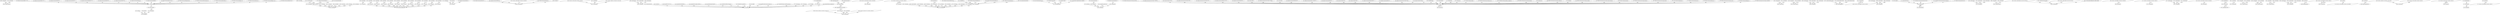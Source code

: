 digraph G {
  3089 [ label="3089: /usr/bin/dash" shape="box" ];
  3092 [ label="3092: /usr/bin/run-parts" shape="box" ];
  117 [ label="117: /usr/bin/curl" shape="box" ];
  149 [ label="149: /var/www/html/t" shape="ellipse" ];
  4370 [ label="4370: /usr/bin/ping" shape="box" ];
  4316 [ label="4316: /usr/bin/bash" shape="box" ];
  3158 [ label="3158: /usr/bin/cat" shape="box" ];
  2479 [ label="2479: /run/motd.dynamic.new" shape="ellipse" ];
  521 [ label="521: /usr/bin/dash" shape="box" ];
  518 [ label="518: /usr/bin/tar" shape="box" ];
  3224 [ label="3224: /lib/x86_64-linux-gnu/libssl.so.3" shape="ellipse" ];
  3239 [ label="3239: /usr/bin/wget" shape="box" ];
  1890 [ label="1890: 192.168.1.131/32:41252->192.168.1.128/32:22" shape="parallelogram" ];
  1891 [ label="1891: /usr/sbin/sshd" shape="box" ];
  3339 [ label="3339: /usr/bin/uname" shape="box" ];
  3333 [ label="3333: /usr/bin/dash" shape="box" ];
  328 [ label="328: /usr/bin/locale-check" shape="box" ];
  323 [ label="323: /usr/bin/bash" shape="box" ];
  349 [ label="349: /root/.bashrc" shape="ellipse" ];
  3108 [ label="3108: /usr/bin/dash" shape="box" ];
  3110 [ label="3110: /usr/bin/cat" shape="box" ];
  4259 [ label="4259: /usr/bin/cat" shape="box" ];
  3398 [ label="3398: 192.168.1.128/32:22->192.168.1.131/32:51174" shape="parallelogram" ];
  3296 [ label="3296: /usr/sbin/sshd" shape="box" ];
  389 [ label="389: 192.168.1.131/32:34156->192.168.1.123/32:9001" shape="parallelogram" ];
  388 [ label="388: /usr/bin/wget" shape="box" ];
  513 [ label="513: 192.168.1.131/32:51174->192.168.1.128/32:22" shape="parallelogram" ];
  512 [ label="512: /usr/bin/ssh" shape="box" ];
  3349 [ label="3349: /usr/bin/cat" shape="box" ];
  3250 [ label="3250: /usr/bin/gpg" shape="box" ];
  3161 [ label="3161: /usr/bin/bash" shape="box" ];
  3200 [ label="3200: /usr/bin/ping" shape="box" ];
  213 [ label="213: /proc/sys/kernel/ngroups_max" shape="ellipse" ];
  212 [ label="212: /usr/local/bin/bash" shape="box" ];
  346 [ label="346: /etc/profile.d/vte-2.91.sh" shape="ellipse" ];
  129 [ label="129: /lib/x86_64-linux-gnu/liblber-2.5.so.0" shape="ellipse" ];
  385 [ label="385: /usr/bin/mawk" shape="box" ];
  382 [ label="382: /usr/bin/bash" shape="box" ];
  261 [ label="261: /lib/x86_64-linux-gnu/security/pam_permit.so" shape="ellipse" ];
  289 [ label="289: /usr/bin/su" shape="box" ];
  332 [ label="332: /etc/profile.d/debuginfod.sh" shape="ellipse" ];
  4028 [ label="4028: /usr/bin/chmod" shape="box" ];
  3835 [ label="3835: /usr/sbin/sshd" shape="box" ];
  144 [ label="144: /lib/x86_64-linux-gnu/libtasn1.so.6" shape="ellipse" ];
  4398 [ label="4398: /usr/bin/tar" shape="box" ];
  275 [ label="275: /lib/x86_64-linux-gnu/security/pam_systemd.so" shape="ellipse" ];
  130 [ label="130: /lib/x86_64-linux-gnu/libzstd.so.1" shape="ellipse" ];
  3288 [ label="3288: /usr/bin/realpath" shape="box" ];
  4186 [ label="4186: /usr/bin/dash" shape="box" ];
  4189 [ label="4189: /usr/bin/run-parts" shape="box" ];
  4391 [ label="4391: /usr/bin/ping" shape="box" ];
  3397 [ label="3397: /usr/bin/cat" shape="box" ];
  283 [ label="283: /etc/security/pam_env.conf" shape="ellipse" ];
  3225 [ label="3225: /lib/x86_64-linux-gnu/libpsl.so.5" shape="ellipse" ];
  3553 [ label="3553: /usr/bin/uname" shape="box" ];
  3549 [ label="3549: /usr/bin/dash" shape="box" ];
  2855 [ label="2855: /usr/bin/cat" shape="box" ];
  202 [ label="202: /usr/bin/ls" shape="box" ];
  195 [ label="195: /usr/bin/bash" shape="box" ];
  4362 [ label="4362: /usr/bin/ping" shape="box" ];
  294 [ label="294: /lib/x86_64-linux-gnu/security/pam_mail.so" shape="ellipse" ];
  3280 [ label="3280: /tmp/john/john.conf" shape="ellipse" ];
  3290 [ label="3290: /tmp/john/john" shape="box" ];
  3165 [ label="3165: /usr/bin/ping" shape="box" ];
  3497 [ label="3497: /usr/lib/systemd/systemd" shape="box" ];
  1981 [ label="1981: /proc/self/loginuid" shape="ellipse" ];
  345 [ label="345: /etc/profile.d/im-config_wayland.sh" shape="ellipse" ];
  3254 [ label="3254: /lib/x86_64-linux-gnu/libassuan.so.0" shape="ellipse" ];
  3471 [ label="3471: /usr/sbin/sshd" shape="box" ];
  3469 [ label="3469: 192.168.1.131/32:59366->192.168.1.128/32:22" shape="parallelogram" ];
  510 [ label="510: /usr/bin/scp" shape="box" ];
  254 [ label="254: /lib/x86_64-linux-gnu/security/pam_env.so" shape="ellipse" ];
  4399 [ label="4399: /root/.profile" shape="ellipse" ];
  276 [ label="276: /lib/x86_64-linux-gnu/libpam_misc.so.0" shape="ellipse" ];
  2917 [ label="2917: /usr/bin/bash" shape="box" ];
  3337 [ label="3337: /usr/bin/uname" shape="box" ];
  2150 [ label="2150: /usr/lib/systemd/systemd" shape="box" ];
  207 [ label="207: /usr/bin/bash" shape="box" ];
  329 [ label="329: /etc/profile.d/apps-bin-path.sh" shape="ellipse" ];
  3100 [ label="3100: /usr/bin/uname" shape="box" ];
  3094 [ label="3094: /usr/bin/dash" shape="box" ];
  3563 [ label="3563: /usr/bin/dash" shape="box" ];
  3565 [ label="3565: /usr/bin/cat" shape="box" ];
  98 [ label="98: /usr/bin/perl" shape="box" ];
  95 [ label="95: /usr/sbin/apache2" shape="box" ];
  4407 [ label="4407: /root/.bash_history" shape="ellipse" ];
  4193 [ label="4193: /usr/bin/uname" shape="box" ];
  4191 [ label="4191: /usr/bin/dash" shape="box" ];
  250 [ label="250: /etc/group" shape="ellipse" ];
  3102 [ label="3102: /usr/bin/dash" shape="box" ];
  331 [ label="331: /etc/profile.d/cedilla-portuguese.sh" shape="ellipse" ];
  238 [ label="238: /lib/x86_64-linux-gnu/libaudit.so.1" shape="ellipse" ];
  268 [ label="268: /etc/pam.d/other" shape="ellipse" ];
  292 [ label="292: /lib/x86_64-linux-gnu/security/pam_rootok.so" shape="ellipse" ];
  3909 [ label="3909: /usr/bin/dash" shape="box" ];
  3912 [ label="3912: /usr/bin/run-parts" shape="box" ];
  4027 [ label="4027: /usr/bin/bash" shape="box" ];
  3230 [ label="3230: 192.168.1.128/32:48216->162.125.3.18/32:443" shape="parallelogram" ];
  3222 [ label="3222: /usr/bin/wget" shape="box" ];
  569 [ label="569: 192.168.1.131/32:59844->192.168.1.123/32:9001" shape="parallelogram" ];
  568 [ label="568: /usr/bin/wget" shape="box" ];
  3555 [ label="3555: /usr/bin/uname" shape="box" ];
  4199 [ label="4199: /usr/bin/dash" shape="box" ];
  3928 [ label="3928: /usr/bin/dash" shape="box" ];
  3930 [ label="3930: /usr/bin/cat" shape="box" ];
  3240 [ label="3240: 192.168.1.128/32:43026->192.168.1.123/32:9001" shape="parallelogram" ];
  281 [ label="281: /proc/1/limits" shape="ellipse" ];
  240 [ label="240: /lib/x86_64-linux-gnu/libcap-ng.so.0" shape="ellipse" ];
  4111 [ label="4111: 192.168.1.131/32:36314->192.168.1.128/32:22" shape="parallelogram" ];
  4112 [ label="4112: /usr/sbin/sshd" shape="box" ];
  4197 [ label="4197: /usr/bin/uname" shape="box" ];
  2477 [ label="2477: /usr/bin/uname" shape="box" ];
  2467 [ label="2467: /usr/bin/dash" shape="box" ];
  251 [ label="251: /lib/x86_64-linux-gnu/libnss_systemd.so.2" shape="ellipse" ];
  3982 [ label="3982: /usr/bin/cat" shape="box" ];
  3291 [ label="3291: /tmp/john/password_crack.txt" shape="ellipse" ];
  3401 [ label="3401: /usr/bin/scp" shape="box" ];
  4395 [ label="4395: /usr/bin/find" shape="box" ];
  3241 [ label="3241: /tmp/libfoo.so" shape="ellipse" ];
  3400 [ label="3400: /usr/bin/bash" shape="box" ];
  362 [ label="362: 192.168.1.131/32:37562->192.168.1.123/32:9001" shape="parallelogram" ];
  359 [ label="359: /usr/bin/wget" shape="box" ];
  263 [ label="263: /lib/x86_64-linux-gnu/libcap.so.2" shape="ellipse" ];
  4378 [ label="4378: /usr/bin/ping" shape="box" ];
  3096 [ label="3096: /usr/bin/uname" shape="box" ];
  4384 [ label="4384: /usr/bin/ping" shape="box" ];
  282 [ label="282: /etc/security/limits.conf" shape="ellipse" ];
  123 [ label="123: /lib/x86_64-linux-gnu/libssh.so.4" shape="ellipse" ];
  3208 [ label="3208: /usr/bin/ping" shape="box" ];
  255 [ label="255: /etc/pam.d/common-auth" shape="ellipse" ];
  325 [ label="325: /etc/profile.d/01-locale-fix.sh" shape="ellipse" ];
  271 [ label="271: /lib/x86_64-linux-gnu/libpwquality.so.1" shape="ellipse" ];
  120 [ label="120: /lib/x86_64-linux-gnu/libnghttp2.so.14" shape="ellipse" ];
  3223 [ label="3223: /lib/x86_64-linux-gnu/libuuid.so.1" shape="ellipse" ];
  135 [ label="135: /lib/x86_64-linux-gnu/libnettle.so.8" shape="ellipse" ];
  4410 [ label="4410: /usr/bin/bzip2" shape="box" ];
  4411 [ label="4411: /tmp/leaked.tar.bz2" shape="ellipse" ];
  3922 [ label="3922: /usr/bin/dash" shape="box" ];
  3098 [ label="3098: /usr/bin/uname" shape="box" ];
  3661 [ label="3661: /usr/bin/bash" shape="box" ];
  3470 [ label="3470: /usr/sbin/sshd" shape="box" ];
  141 [ label="141: /lib/x86_64-linux-gnu/libsasl2.so.2" shape="ellipse" ];
  2861 [ label="2861: 192.168.1.128/32:22->192.168.1.131/32:41252" shape="parallelogram" ];
  257 [ label="257: /lib/x86_64-linux-gnu/libnsl.so.2" shape="ellipse" ];
  3252 [ label="3252: /lib/x86_64-linux-gnu/libsqlite3.so.0" shape="ellipse" ];
  4207 [ label="4207: /usr/bin/cat" shape="box" ];
  3544 [ label="3544: /usr/bin/dash" shape="box" ];
  3547 [ label="3547: /usr/bin/run-parts" shape="box" ];
  3262 [ label="3262: /usr/bin/unzip" shape="box" ];
  262 [ label="262: /lib/x86_64-linux-gnu/security/pam_cap.so" shape="ellipse" ];
  519 [ label="519: /lib/x86_64-linux-gnu/libacl.so.1" shape="ellipse" ];
  264 [ label="264: /etc/pam.d/common-account" shape="ellipse" ];
  2483 [ label="2483: /usr/bin/dash" shape="box" ];
  2464 [ label="2464: /usr/bin/run-parts" shape="box" ];
  122 [ label="122: /lib/x86_64-linux-gnu/librtmp.so.1" shape="ellipse" ];
  147 [ label="147: /lib/x86_64-linux-gnu/libffi.so.8" shape="ellipse" ];
  3341 [ label="3341: /usr/bin/dash" shape="box" ];
  3331 [ label="3331: /usr/bin/run-parts" shape="box" ];
  102 [ label="102: /dev/urandom" shape="ellipse" ];
  3920 [ label="3920: /usr/bin/uname" shape="box" ];
  3914 [ label="3914: /usr/bin/dash" shape="box" ];
  348 [ label="348: /root/.profile" shape="ellipse" ];
  4404 [ label="4404: /tmp/leaked.tar" shape="ellipse" ];
  3185 [ label="3185: /usr/bin/ping" shape="box" ];
  2852 [ label="2852: /usr/bin/dash" shape="box" ];
  2071 [ label="2071: /lib/x86_64-linux-gnu/libacl.so.1" shape="ellipse" ];
  285 [ label="285: /etc/default/locale" shape="ellipse" ];
  284 [ label="284: /etc/environment" shape="ellipse" ];
  344 [ label="344: /etc/profile.d/gnome-session_gnomerc.sh" shape="ellipse" ];
  3192 [ label="3192: /usr/bin/ping" shape="box" ];
  3231 [ label="3231: /usr/lib/ssl/certs/3513523f.0" shape="ellipse" ];
  277 [ label="277: /etc/login.defs" shape="ellipse" ];
  143 [ label="143: /lib/x86_64-linux-gnu/libp11-kit.so.0" shape="ellipse" ];
  3662 [ label="3662: /usr/bin/scp" shape="box" ];
  3666 [ label="3666: /tmp/leak_data.sh" shape="ellipse" ];
  347 [ label="347: /etc/profile.d/xdg_dirs_desktop_session.sh" shape="ellipse" ];
  3347 [ label="3347: /usr/bin/dash" shape="box" ];
  196 [ label="196: /dev/pts/5" shape="ellipse" ];
  97 [ label="97: /usr/lib/cgi-bin/env.cgi" shape="ellipse" ];
  291 [ label="291: /etc/pam.d/su" shape="ellipse" ];
  3259 [ label="3259: /tmp/john.zip" shape="ellipse" ];
  3284 [ label="3284: /tmp/john/mypasswd" shape="ellipse" ];
  2475 [ label="2475: /usr/bin/uname" shape="box" ];
  379 [ label="379: /usr/bin/chmod" shape="box" ];
  3156 [ label="3156: /usr/bin/dash" shape="box" ];
  3617 [ label="3617: /usr/bin/cat" shape="box" ];
  3834 [ label="3834: 192.168.1.131/32:38260->192.168.1.128/32:22" shape="parallelogram" ];
  3836 [ label="3836: /usr/sbin/sshd" shape="box" ];
  274 [ label="274: /etc/pam.d/common-session" shape="ellipse" ];
  355 [ label="355: /usr/bin/ls" shape="box" ];
  210 [ label="210: 192.168.1.131/32:35098->192.168.1.123/32:9999" shape="parallelogram" ];
  3236 [ label="3236: 192.168.1.128/32:42050->162.125.3.15/32:443" shape="parallelogram" ];
  3232 [ label="3232: /usr/share/publicsuffix/public_suffix_list.dafsa" shape="ellipse" ];
  2455 [ label="2455: /usr/bin/dash" shape="box" ];
  3335 [ label="3335: /usr/bin/uname" shape="box" ];
  3253 [ label="3253: /lib/x86_64-linux-gnu/libreadline.so.8" shape="ellipse" ];
  3615 [ label="3615: /usr/bin/dash" shape="box" ];
  4205 [ label="4205: /usr/bin/dash" shape="box" ];
  134 [ label="134: /lib/x86_64-linux-gnu/libhogweed.so.6" shape="ellipse" ];
  2921 [ label="2921: /usr/bin/scp" shape="box" ];
  2924 [ label="2924: /tmp/crack_passwd.sh" shape="ellipse" ];
  3226 [ label="3226: /etc/wgetrc" shape="ellipse" ];
  215 [ label="215: /home/fs0/.bash_history" shape="ellipse" ];
  259 [ label="259: /lib/x86_64-linux-gnu/security/pam_sss.so" shape="ellipse" ];
  142 [ label="142: /lib/x86_64-linux-gnu/libbrotlicommon.so.1" shape="ellipse" ];
  131 [ label="131: /lib/x86_64-linux-gnu/libbrotlidec.so.1" shape="ellipse" ];
  3980 [ label="3980: /usr/bin/dash" shape="box" ];
  136 [ label="136: /lib/x86_64-linux-gnu/libgmp.so.10" shape="ellipse" ];
  3551 [ label="3551: /usr/bin/uname" shape="box" ];
  2502 [ label="2502: /usr/bin/cat" shape="box" ];
  308 [ label="308: /usr/lib/x86_64-linux-gnu/libnss_systemd.so.2" shape="ellipse" ];
  3159 [ label="3159: 192.168.1.128/32:22->192.168.1.131/32:41260" shape="parallelogram" ];
  2933 [ label="2933: /usr/sbin/sshd" shape="box" ];
  293 [ label="293: /lib/x86_64-linux-gnu/security/pam_keyinit.so" shape="ellipse" ];
  4318 [ label="4318: /usr/bin/ping" shape="box" ];
  290 [ label="290: /etc/pam.d/su-l" shape="ellipse" ];
  401 [ label="401: 192.168.1.131/32:41252->192.168.1.128/32:22" shape="parallelogram" ];
  396 [ label="396: /usr/bin/ssh" shape="box" ];
  265 [ label="265: /lib/x86_64-linux-gnu/security/pam_localuser.so" shape="ellipse" ];
  4195 [ label="4195: /usr/bin/uname" shape="box" ];
  4257 [ label="4257: /usr/bin/dash" shape="box" ];
  115 [ label="115: /etc/bash.bashrc" shape="ellipse" ];
  111 [ label="111: /usr/bin/bash" shape="box" ];
  390 [ label="390: /root/crack_passwd.sh" shape="ellipse" ];
  393 [ label="393: /usr/bin/scp" shape="box" ];
  3176 [ label="3176: /usr/bin/ping" shape="box" ];
  363 [ label="363: /root/gather_password.sh" shape="ellipse" ];
  214 [ label="214: /home/fs0/.bashrc" shape="ellipse" ];
  278 [ label="278: /etc/shadow" shape="ellipse" ];
  118 [ label="118: /lib/x86_64-linux-gnu/libcurl.so.4" shape="ellipse" ];
  231 [ label="231: /usr/share/bash-completion/bash_completion" shape="ellipse" ];
  286 [ label="286: /usr/bin/sudo" shape="box" ];
  352 [ label="352: /usr/bin/mesg" shape="box" ];
  267 [ label="267: /lib/x86_64-linux-gnu/security/pam_umask.so" shape="ellipse" ];
  2581 [ label="2581: /lib/x86_64-linux-gnu/libm.so.6" shape="ellipse" ];
  273 [ label="273: /lib/x86_64-linux-gnu/security/pam_gnome_keyring.so" shape="ellipse" ];
  3916 [ label="3916: /usr/bin/uname" shape="box" ];
  3258 [ label="3258: /root/.gnupg/pubring.kbx.lock" shape="ellipse" ];
  324 [ label="324: /etc/profile" shape="ellipse" ];
  570 [ label="570: /root/leak_data.sh" shape="ellipse" ];
  574 [ label="574: /usr/bin/scp" shape="box" ];
  128 [ label="128: /lib/x86_64-linux-gnu/libldap-2.5.so.0" shape="ellipse" ];
  269 [ label="269: /etc/pam.d/common-password" shape="ellipse" ];
  3295 [ label="3295: 192.168.1.131/32:51174->192.168.1.128/32:22" shape="parallelogram" ];
  99 [ label="99: /lib/x86_64-linux-gnu/libm.so.6" shape="ellipse" ];
  253 [ label="253: /lib/x86_64-linux-gnu/security/pam_limits.so" shape="ellipse" ];
  260 [ label="260: /lib/x86_64-linux-gnu/security/pam_deny.so" shape="ellipse" ];
  295 [ label="295: /proc/sys/kernel/random/boot_id" shape="ellipse" ];
  3862 [ label="3862: /usr/lib/systemd/systemd" shape="box" ];
  2496 [ label="2496: /usr/bin/dash" shape="box" ];
  272 [ label="272: /lib/x86_64-linux-gnu/libcrack.so.2" shape="ellipse" ];
  3557 [ label="3557: /usr/bin/dash" shape="box" ];
  133 [ label="133: /lib/x86_64-linux-gnu/libgnutls.so.30" shape="ellipse" ];
  576 [ label="576: /usr/bin/ssh" shape="box" ];
  577 [ label="577: 192.168.1.131/32:59366->192.168.1.128/32:22" shape="parallelogram" ];
  258 [ label="258: /lib/x86_64-linux-gnu/libtirpc.so.3" shape="ellipse" ];
  256 [ label="256: /lib/x86_64-linux-gnu/security/pam_unix.so" shape="ellipse" ];
  244 [ label="244: /lib/x86_64-linux-gnu/libpam.so.0" shape="ellipse" ];
  2932 [ label="2932: 192.168.1.131/32:41260->192.168.1.128/32:22" shape="parallelogram" ];
  104 [ label="104: /usr/lib/x86_64-linux-gnu/perl-base/strict.pm" shape="ellipse" ];
  105 [ label="105: /usr/lib/x86_64-linux-gnu/perl-base/warnings.pm" shape="ellipse" ];
  3286 [ label="3286: /tmp/john/john" shape="box" ];
  3918 [ label="3918: /usr/bin/uname" shape="box" ];
  108 [ label="108: /usr/bin/dash" shape="box" ];
  330 [ label="330: /etc/profile.d/bash_completion.sh" shape="ellipse" ];
  101 [ label="101: /lib/x86_64-linux-gnu/libcrypt.so.1" shape="ellipse" ];
  3395 [ label="3395: /usr/bin/dash" shape="box" ];
  3328 [ label="3328: /usr/bin/dash" shape="box" ];
  270 [ label="270: /lib/x86_64-linux-gnu/security/pam_pwquality.so" shape="ellipse" ];
  3214 [ label="3214: /usr/bin/ping" shape="box" ];
  3255 [ label="3255: /root/.gnupg/pubring.kbx" shape="ellipse" ];
  2471 [ label="2471: /usr/bin/uname" shape="box" ];
  3089 -> 3092 [ label="69810" ];
  117 -> 149 [ label="974" ];
  4370 -> 4316 [ label="163085" ];
  3158 -> 2479 [ label="70613" ];
  521 -> 518 [ label="15025" ];
  3224 -> 3239 [ label="77081" ];
  1890 -> 1891 [ label="57247" ];
  3339 -> 3333 [ label="97506" ];
  328 -> 323 [ label="2772" ];
  349 -> 323 [ label="2801" ];
  3108 -> 3110 [ label="69977" ];
  4259 -> 2479 [ label="160011" ];
  3398 -> 3296 [ label="98531" ];
  389 -> 388 [ label="5139" ];
  513 -> 512 [ label="14928" ];
  3349 -> 2479 [ label="97629" ];
  3250 -> 3161 [ label="87569" ];
  3200 -> 3161 [ label="75648" ];
  213 -> 212 [ label="2047" ];
  346 -> 323 [ label="2798" ];
  129 -> 117 [ label="630" ];
  385 -> 382 [ label="5109" ];
  261 -> 289 [ label="2616" ];
  332 -> 323 [ label="2777" ];
  4028 -> 3835 [ label="144961" ];
  144 -> 117 [ label="645" ];
  4398 -> 4316 [ label="163764" ];
  275 -> 289 [ label="2653" ];
  130 -> 117 [ label="631" ];
  3288 -> 3161 [ label="93217" ];
  4186 -> 4189 [ label="158638" ];
  4391 -> 4316 [ label="163462" ];
  3397 -> 2479 [ label="98466" ];
  512 -> 513 [ label="14927" ];
  283 -> 289 [ label="2684" ];
  3225 -> 3239 [ label="77084" ];
  3553 -> 3549 [ label="118794" ];
  2855 -> 2479 [ label="65469" ];
  202 -> 195 [ label="1887" ];
  4362 -> 4316 [ label="163046" ];
  294 -> 289 [ label="2645" ];
  3280 -> 3290 [ label="93224" ];
  3165 -> 3161 [ label="72396" ];
  3497 -> 1981 [ label="115077" ];
  345 -> 323 [ label="2797" ];
  3254 -> 3250 [ label="87575" ];
  3471 -> 3469 [ label="114264" ];
  510 -> 382 [ label="14875" ];
  254 -> 289 [ label="2644" ];
  4399 -> 4398 [ label="163779" ];
  276 -> 289 [ label="2587" ];
  2917 -> 1891 [ label="66416" ];
  3337 -> 3333 [ label="97464" ];
  2150 -> 1981 [ label="58330" ];
  207 -> 195 [ label="2033" ];
  329 -> 323 [ label="2774" ];
  3100 -> 3094 [ label="69864" ];
  3563 -> 3565 [ label="118991" ];
  98 -> 95 [ label="589" ];
  4407 -> 4398 [ label="163804" ];
  4193 -> 4191 [ label="158672" ];
  250 -> 518 [ label="15026" ];
  3102 -> 3092 [ label="69898" ];
  331 -> 323 [ label="2776" ];
  238 -> 289 [ label="2589" ];
  268 -> 289 [ label="2657" ];
  292 -> 289 [ label="2597" ];
  3909 -> 3912 [ label="142277" ];
  4027 -> 3835 [ label="144891" ];
  3230 -> 3222 [ label="76066" ];
  569 -> 568 [ label="18758" ];
  3555 -> 3549 [ label="118807" ];
  4199 -> 4189 [ label="158788" ];
  3928 -> 3930 [ label="142667" ];
  3240 -> 3239 [ label="77101" ];
  281 -> 289 [ label="2694" ];
  240 -> 289 [ label="2590" ];
  4111 -> 4112 [ label="153724" ];
  4197 -> 4191 [ label="158768" ];
  2477 -> 2467 [ label="62265" ];
  251 -> 289 [ label="2682" ];
  3982 -> 2479 [ label="143101" ];
  3291 -> 3401 [ label="100002" ];
  4395 -> 4316 [ label="163754" ];
  3241 -> 3250 [ label="87589" ];
  3400 -> 3296 [ label="99982" ];
  362 -> 359 [ label="3182" ];
  263 -> 289 [ label="2618" ];
  3565 -> 2479 [ label="118999" ];
  4378 -> 4316 [ label="163121" ];
  3096 -> 3094 [ label="69844" ];
  4384 -> 4316 [ label="163428" ];
  282 -> 289 [ label="2697" ];
  123 -> 117 [ label="624" ];
  3208 -> 3161 [ label="75685" ];
  255 -> 289 [ label="2602" ];
  325 -> 323 [ label="2769" ];
  271 -> 289 [ label="2664" ];
  120 -> 117 [ label="621" ];
  3223 -> 3239 [ label="77079" ];
  135 -> 117 [ label="636" ];
  4410 -> 4411 [ label="163835" ];
  3922 -> 3912 [ label="142516" ];
  3098 -> 3094 [ label="69856" ];
  3661 -> 3470 [ label="121524" ];
  141 -> 117 [ label="642" ];
  2861 -> 1891 [ label="65508" ];
  257 -> 289 [ label="2605" ];
  3252 -> 3250 [ label="87572" ];
  4207 -> 2479 [ label="158948" ];
  3544 -> 3547 [ label="118704" ];
  3262 -> 3161 [ label="91063" ];
  262 -> 289 [ label="2617" ];
  519 -> 518 [ label="15009" ];
  264 -> 289 [ label="2620" ];
  2483 -> 2464 [ label="62286" ];
  122 -> 117 [ label="623" ];
  147 -> 117 [ label="648" ];
  3341 -> 3331 [ label="97522" ];
  102 -> 98 [ label="593" ];
  3920 -> 3914 [ label="142469" ];
  348 -> 323 [ label="2800" ];
  4404 -> 4410 [ label="163826" ];
  3185 -> 3161 [ label="73549" ];
  2852 -> 2855 [ label="65442" ];
  2071 -> 4398 [ label="163765" ];
  285 -> 289 [ label="2690" ];
  284 -> 289 [ label="2686" ];
  344 -> 323 [ label="2796" ];
  3192 -> 3161 [ label="75599" ];
  3231 -> 3222 [ label="76072" ];
  277 -> 289 [ label="2671" ];
  143 -> 117 [ label="644" ];
  95 -> 98 [ label="588" ];
  3662 -> 3666 [ label="121603" ];
  347 -> 323 [ label="2799" ];
  3347 -> 3349 [ label="97617" ];
  196 -> 195 [ label="1840" ];
  97 -> 98 [ label="594" ];
  291 -> 289 [ label="2596" ];
  3401 -> 3296 [ label="99989" ];
  3259 -> 3262 [ label="91069" ];
  3284 -> 3290 [ label="93234" ];
  2475 -> 2467 [ label="62232" ];
  379 -> 323 [ label="4833" ];
  3156 -> 3158 [ label="70609" ];
  3617 -> 2479 [ label="119752" ];
  3834 -> 3836 [ label="136613" ];
  274 -> 289 [ label="2622" ];
  355 -> 210 [ label="2852" ];
  3236 -> 3222 [ label="76136" ];
  3232 -> 3222 [ label="76083" ];
  2455 -> 2464 [ label="62055" ];
  3335 -> 3333 [ label="97430" ];
  3253 -> 3250 [ label="87574" ];
  3615 -> 3617 [ label="119748" ];
  4205 -> 4207 [ label="158938" ];
  134 -> 117 [ label="635" ];
  2921 -> 2924 [ label="66443" ];
  3226 -> 3239 [ label="77087" ];
  215 -> 212 [ label="2050" ];
  259 -> 289 [ label="2614" ];
  142 -> 117 [ label="643" ];
  131 -> 117 [ label="632" ];
  3980 -> 3982 [ label="143097" ];
  136 -> 117 [ label="637" ];
  3551 -> 3549 [ label="118784" ];
  2502 -> 2479 [ label="62694" ];
  308 -> 289 [ label="2724" ];
  3159 -> 2933 [ label="70678" ];
  293 -> 289 [ label="2642" ];
  4318 -> 4316 [ label="162111" ];
  290 -> 289 [ label="2595" ];
  401 -> 396 [ label="5263" ];
  265 -> 289 [ label="2629" ];
  4195 -> 4191 [ label="158694" ];
  4257 -> 4259 [ label="159687" ];
  115 -> 111 [ label="614" ];
  390 -> 393 [ label="5349" ];
  3176 -> 3161 [ label="73502" ];
  363 -> 382 [ label="15005" ];
  214 -> 212 [ label="2049" ];
  393 -> 382 [ label="5210" ];
  3110 -> 2479 [ label="69981" ];
  278 -> 289 [ label="2675" ];
  118 -> 117 [ label="618" ];
  396 -> 401 [ label="5262" ];
  231 -> 212 [ label="2070" ];
  286 -> 289 [ label="2584" ];
  352 -> 323 [ label="2804" ];
  267 -> 289 [ label="2652" ];
  2581 -> 3250 [ label="87578" ];
  273 -> 289 [ label="2666" ];
  3916 -> 3914 [ label="142377" ];
  3930 -> 2479 [ label="142681" ];
  3258 -> 3250 [ label="87588" ];
  324 -> 323 [ label="2768" ];
  570 -> 574 [ label="19472" ];
  128 -> 117 [ label="629" ];
  269 -> 289 [ label="2662" ];
  3295 -> 3296 [ label="93977" ];
  99 -> 385 [ label="5110" ];
  253 -> 289 [ label="2646" ];
  289 -> 286 [ label="2585" ];
  260 -> 289 [ label="2615" ];
  295 -> 289 [ label="2708" ];
  3290 -> 3291 [ label="93236" ];
  3862 -> 1981 [ label="137538" ];
  2496 -> 2502 [ label="62651" ];
  272 -> 289 [ label="2665" ];
  3557 -> 3547 [ label="118852" ];
  133 -> 117 [ label="634" ];
  576 -> 577 [ label="19396" ];
  258 -> 289 [ label="2606" ];
  149 -> 207 [ label="2036" ];
  256 -> 289 [ label="2603" ];
  244 -> 289 [ label="2586" ];
  2932 -> 2933 [ label="66668" ];
  104 -> 98 [ label="595" ];
  105 -> 98 [ label="596" ];
  3286 -> 3161 [ label="93198" ];
  3918 -> 3914 [ label="142410" ];
  111 -> 108 [ label="608" ];
  330 -> 323 [ label="2775" ];
  101 -> 98 [ label="592" ];
  3836 -> 3834 [ label="136612" ];
  3395 -> 3397 [ label="98462" ];
  3328 -> 3331 [ label="97379" ];
  270 -> 289 [ label="2663" ];
  3214 -> 3161 [ label="75986" ];
  3469 -> 3471 [ label="114265" ];
  3255 -> 4398 [ label="163796" ];
  2471 -> 2467 [ label="62165" ];
  574 -> 323 [ label="19344" ];
}
